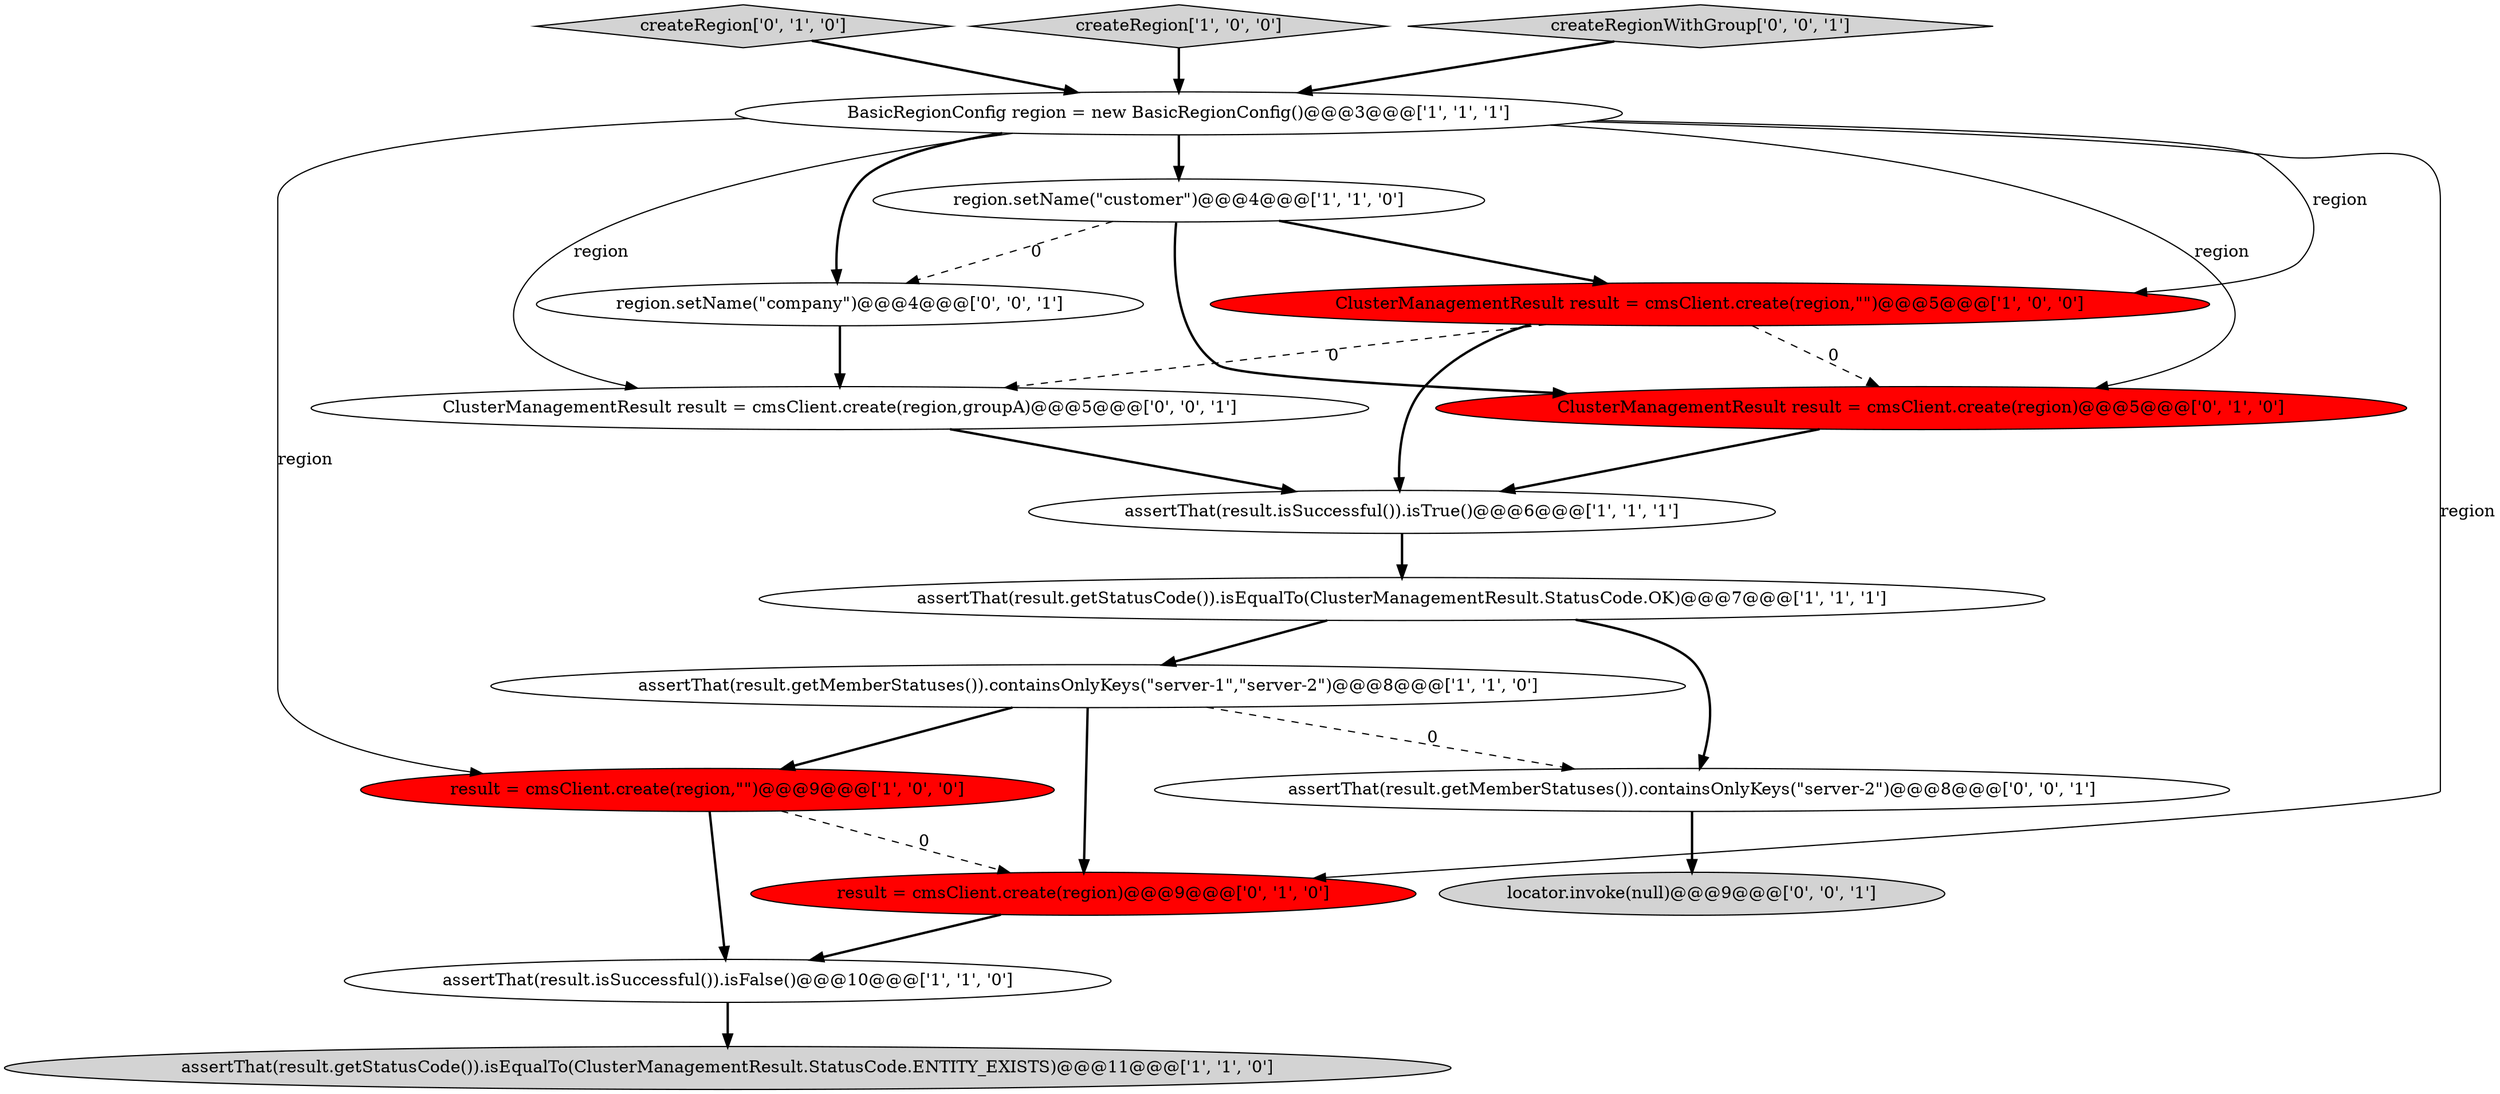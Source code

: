digraph {
7 [style = filled, label = "assertThat(result.isSuccessful()).isFalse()@@@10@@@['1', '1', '0']", fillcolor = white, shape = ellipse image = "AAA0AAABBB1BBB"];
1 [style = filled, label = "assertThat(result.getStatusCode()).isEqualTo(ClusterManagementResult.StatusCode.OK)@@@7@@@['1', '1', '1']", fillcolor = white, shape = ellipse image = "AAA0AAABBB1BBB"];
9 [style = filled, label = "assertThat(result.getMemberStatuses()).containsOnlyKeys(\"server-1\",\"server-2\")@@@8@@@['1', '1', '0']", fillcolor = white, shape = ellipse image = "AAA0AAABBB1BBB"];
12 [style = filled, label = "createRegion['0', '1', '0']", fillcolor = lightgray, shape = diamond image = "AAA0AAABBB2BBB"];
2 [style = filled, label = "result = cmsClient.create(region,\"\")@@@9@@@['1', '0', '0']", fillcolor = red, shape = ellipse image = "AAA1AAABBB1BBB"];
17 [style = filled, label = "ClusterManagementResult result = cmsClient.create(region,groupA)@@@5@@@['0', '0', '1']", fillcolor = white, shape = ellipse image = "AAA0AAABBB3BBB"];
15 [style = filled, label = "locator.invoke(null)@@@9@@@['0', '0', '1']", fillcolor = lightgray, shape = ellipse image = "AAA0AAABBB3BBB"];
5 [style = filled, label = "region.setName(\"customer\")@@@4@@@['1', '1', '0']", fillcolor = white, shape = ellipse image = "AAA0AAABBB1BBB"];
6 [style = filled, label = "createRegion['1', '0', '0']", fillcolor = lightgray, shape = diamond image = "AAA0AAABBB1BBB"];
8 [style = filled, label = "BasicRegionConfig region = new BasicRegionConfig()@@@3@@@['1', '1', '1']", fillcolor = white, shape = ellipse image = "AAA0AAABBB1BBB"];
10 [style = filled, label = "ClusterManagementResult result = cmsClient.create(region)@@@5@@@['0', '1', '0']", fillcolor = red, shape = ellipse image = "AAA1AAABBB2BBB"];
13 [style = filled, label = "region.setName(\"company\")@@@4@@@['0', '0', '1']", fillcolor = white, shape = ellipse image = "AAA0AAABBB3BBB"];
11 [style = filled, label = "result = cmsClient.create(region)@@@9@@@['0', '1', '0']", fillcolor = red, shape = ellipse image = "AAA1AAABBB2BBB"];
0 [style = filled, label = "assertThat(result.isSuccessful()).isTrue()@@@6@@@['1', '1', '1']", fillcolor = white, shape = ellipse image = "AAA0AAABBB1BBB"];
14 [style = filled, label = "assertThat(result.getMemberStatuses()).containsOnlyKeys(\"server-2\")@@@8@@@['0', '0', '1']", fillcolor = white, shape = ellipse image = "AAA0AAABBB3BBB"];
4 [style = filled, label = "ClusterManagementResult result = cmsClient.create(region,\"\")@@@5@@@['1', '0', '0']", fillcolor = red, shape = ellipse image = "AAA1AAABBB1BBB"];
16 [style = filled, label = "createRegionWithGroup['0', '0', '1']", fillcolor = lightgray, shape = diamond image = "AAA0AAABBB3BBB"];
3 [style = filled, label = "assertThat(result.getStatusCode()).isEqualTo(ClusterManagementResult.StatusCode.ENTITY_EXISTS)@@@11@@@['1', '1', '0']", fillcolor = lightgray, shape = ellipse image = "AAA0AAABBB1BBB"];
5->13 [style = dashed, label="0"];
5->10 [style = bold, label=""];
9->11 [style = bold, label=""];
16->8 [style = bold, label=""];
8->10 [style = solid, label="region"];
4->17 [style = dashed, label="0"];
9->2 [style = bold, label=""];
8->17 [style = solid, label="region"];
7->3 [style = bold, label=""];
1->9 [style = bold, label=""];
4->0 [style = bold, label=""];
8->2 [style = solid, label="region"];
13->17 [style = bold, label=""];
17->0 [style = bold, label=""];
9->14 [style = dashed, label="0"];
8->5 [style = bold, label=""];
12->8 [style = bold, label=""];
0->1 [style = bold, label=""];
8->11 [style = solid, label="region"];
10->0 [style = bold, label=""];
5->4 [style = bold, label=""];
6->8 [style = bold, label=""];
2->11 [style = dashed, label="0"];
1->14 [style = bold, label=""];
14->15 [style = bold, label=""];
2->7 [style = bold, label=""];
4->10 [style = dashed, label="0"];
11->7 [style = bold, label=""];
8->4 [style = solid, label="region"];
8->13 [style = bold, label=""];
}
